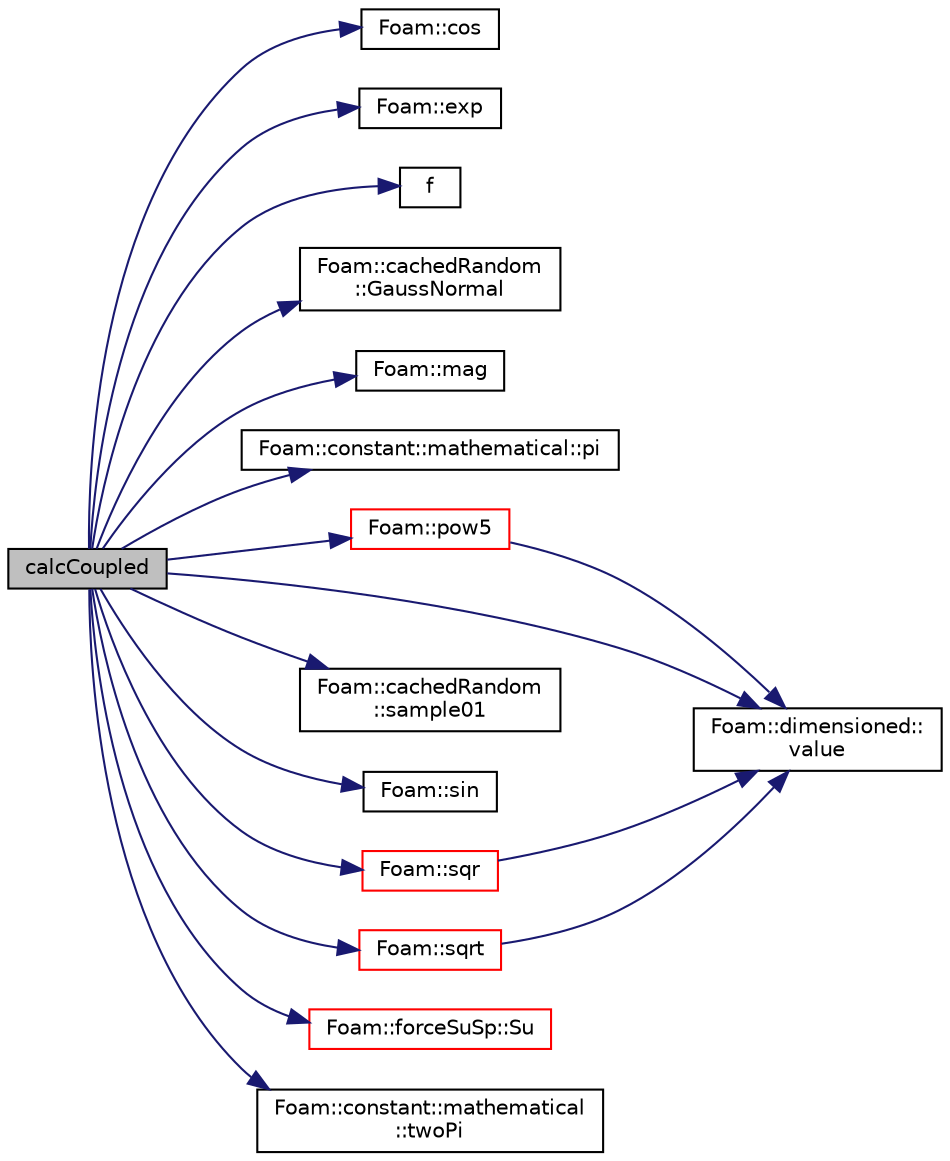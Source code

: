 digraph "calcCoupled"
{
  bgcolor="transparent";
  edge [fontname="Helvetica",fontsize="10",labelfontname="Helvetica",labelfontsize="10"];
  node [fontname="Helvetica",fontsize="10",shape=record];
  rankdir="LR";
  Node71 [label="calcCoupled",height=0.2,width=0.4,color="black", fillcolor="grey75", style="filled", fontcolor="black"];
  Node71 -> Node72 [color="midnightblue",fontsize="10",style="solid",fontname="Helvetica"];
  Node72 [label="Foam::cos",height=0.2,width=0.4,color="black",URL="$a21851.html#aebb41a148f7cf44b63e12f69e487e49f"];
  Node71 -> Node73 [color="midnightblue",fontsize="10",style="solid",fontname="Helvetica"];
  Node73 [label="Foam::exp",height=0.2,width=0.4,color="black",URL="$a21851.html#a12bca6c677fcf0977532179c3cb9bb89"];
  Node71 -> Node74 [color="midnightblue",fontsize="10",style="solid",fontname="Helvetica"];
  Node74 [label="f",height=0.2,width=0.4,color="black",URL="$a18335.html#a888be93833ac7a23170555c69c690288"];
  Node71 -> Node75 [color="midnightblue",fontsize="10",style="solid",fontname="Helvetica"];
  Node75 [label="Foam::cachedRandom\l::GaussNormal",height=0.2,width=0.4,color="black",URL="$a29341.html#a67afe5f4d7ebdbb6aca0eca848135b9c",tooltip="Return a sample whose components are normally distributed. "];
  Node71 -> Node76 [color="midnightblue",fontsize="10",style="solid",fontname="Helvetica"];
  Node76 [label="Foam::mag",height=0.2,width=0.4,color="black",URL="$a21851.html#a929da2a3fdcf3dacbbe0487d3a330dae"];
  Node71 -> Node77 [color="midnightblue",fontsize="10",style="solid",fontname="Helvetica"];
  Node77 [label="Foam::constant::mathematical::pi",height=0.2,width=0.4,color="black",URL="$a21892.html#a731b8788a4c01586c35266c7ca4fed04"];
  Node71 -> Node78 [color="midnightblue",fontsize="10",style="solid",fontname="Helvetica"];
  Node78 [label="Foam::pow5",height=0.2,width=0.4,color="red",URL="$a21851.html#a0b7dcaa096eb70c9f06d6301a7948bfb"];
  Node78 -> Node81 [color="midnightblue",fontsize="10",style="solid",fontname="Helvetica"];
  Node81 [label="Foam::dimensioned::\lvalue",height=0.2,width=0.4,color="black",URL="$a27473.html#a7948200a26c85fc3a83ffa510a91d668",tooltip="Return const reference to value. "];
  Node71 -> Node82 [color="midnightblue",fontsize="10",style="solid",fontname="Helvetica"];
  Node82 [label="Foam::cachedRandom\l::sample01",height=0.2,width=0.4,color="black",URL="$a29341.html#a69e8ec3910ef84b36df7af5b8e692c0a",tooltip="Return a sample whose components lie in the range 0-1. "];
  Node71 -> Node83 [color="midnightblue",fontsize="10",style="solid",fontname="Helvetica"];
  Node83 [label="Foam::sin",height=0.2,width=0.4,color="black",URL="$a21851.html#a4517d680df5510934705011b30dcefa6"];
  Node71 -> Node84 [color="midnightblue",fontsize="10",style="solid",fontname="Helvetica"];
  Node84 [label="Foam::sqr",height=0.2,width=0.4,color="red",URL="$a21851.html#a277dc11c581d53826ab5090b08f3b17b"];
  Node84 -> Node81 [color="midnightblue",fontsize="10",style="solid",fontname="Helvetica"];
  Node71 -> Node85 [color="midnightblue",fontsize="10",style="solid",fontname="Helvetica"];
  Node85 [label="Foam::sqrt",height=0.2,width=0.4,color="red",URL="$a21851.html#a8616bd62eebf2342a80222fecb1bda71"];
  Node85 -> Node81 [color="midnightblue",fontsize="10",style="solid",fontname="Helvetica"];
  Node71 -> Node87 [color="midnightblue",fontsize="10",style="solid",fontname="Helvetica"];
  Node87 [label="Foam::forceSuSp::Su",height=0.2,width=0.4,color="red",URL="$a25257.html#a30512abf4487873ce75c4e1f117ce34e",tooltip="Return const access to the explicit contribution [kg.m/s2]. "];
  Node71 -> Node89 [color="midnightblue",fontsize="10",style="solid",fontname="Helvetica"];
  Node89 [label="Foam::constant::mathematical\l::twoPi",height=0.2,width=0.4,color="black",URL="$a21892.html#a7574b446d33e802339e1708574670c00"];
  Node71 -> Node81 [color="midnightblue",fontsize="10",style="solid",fontname="Helvetica"];
}
